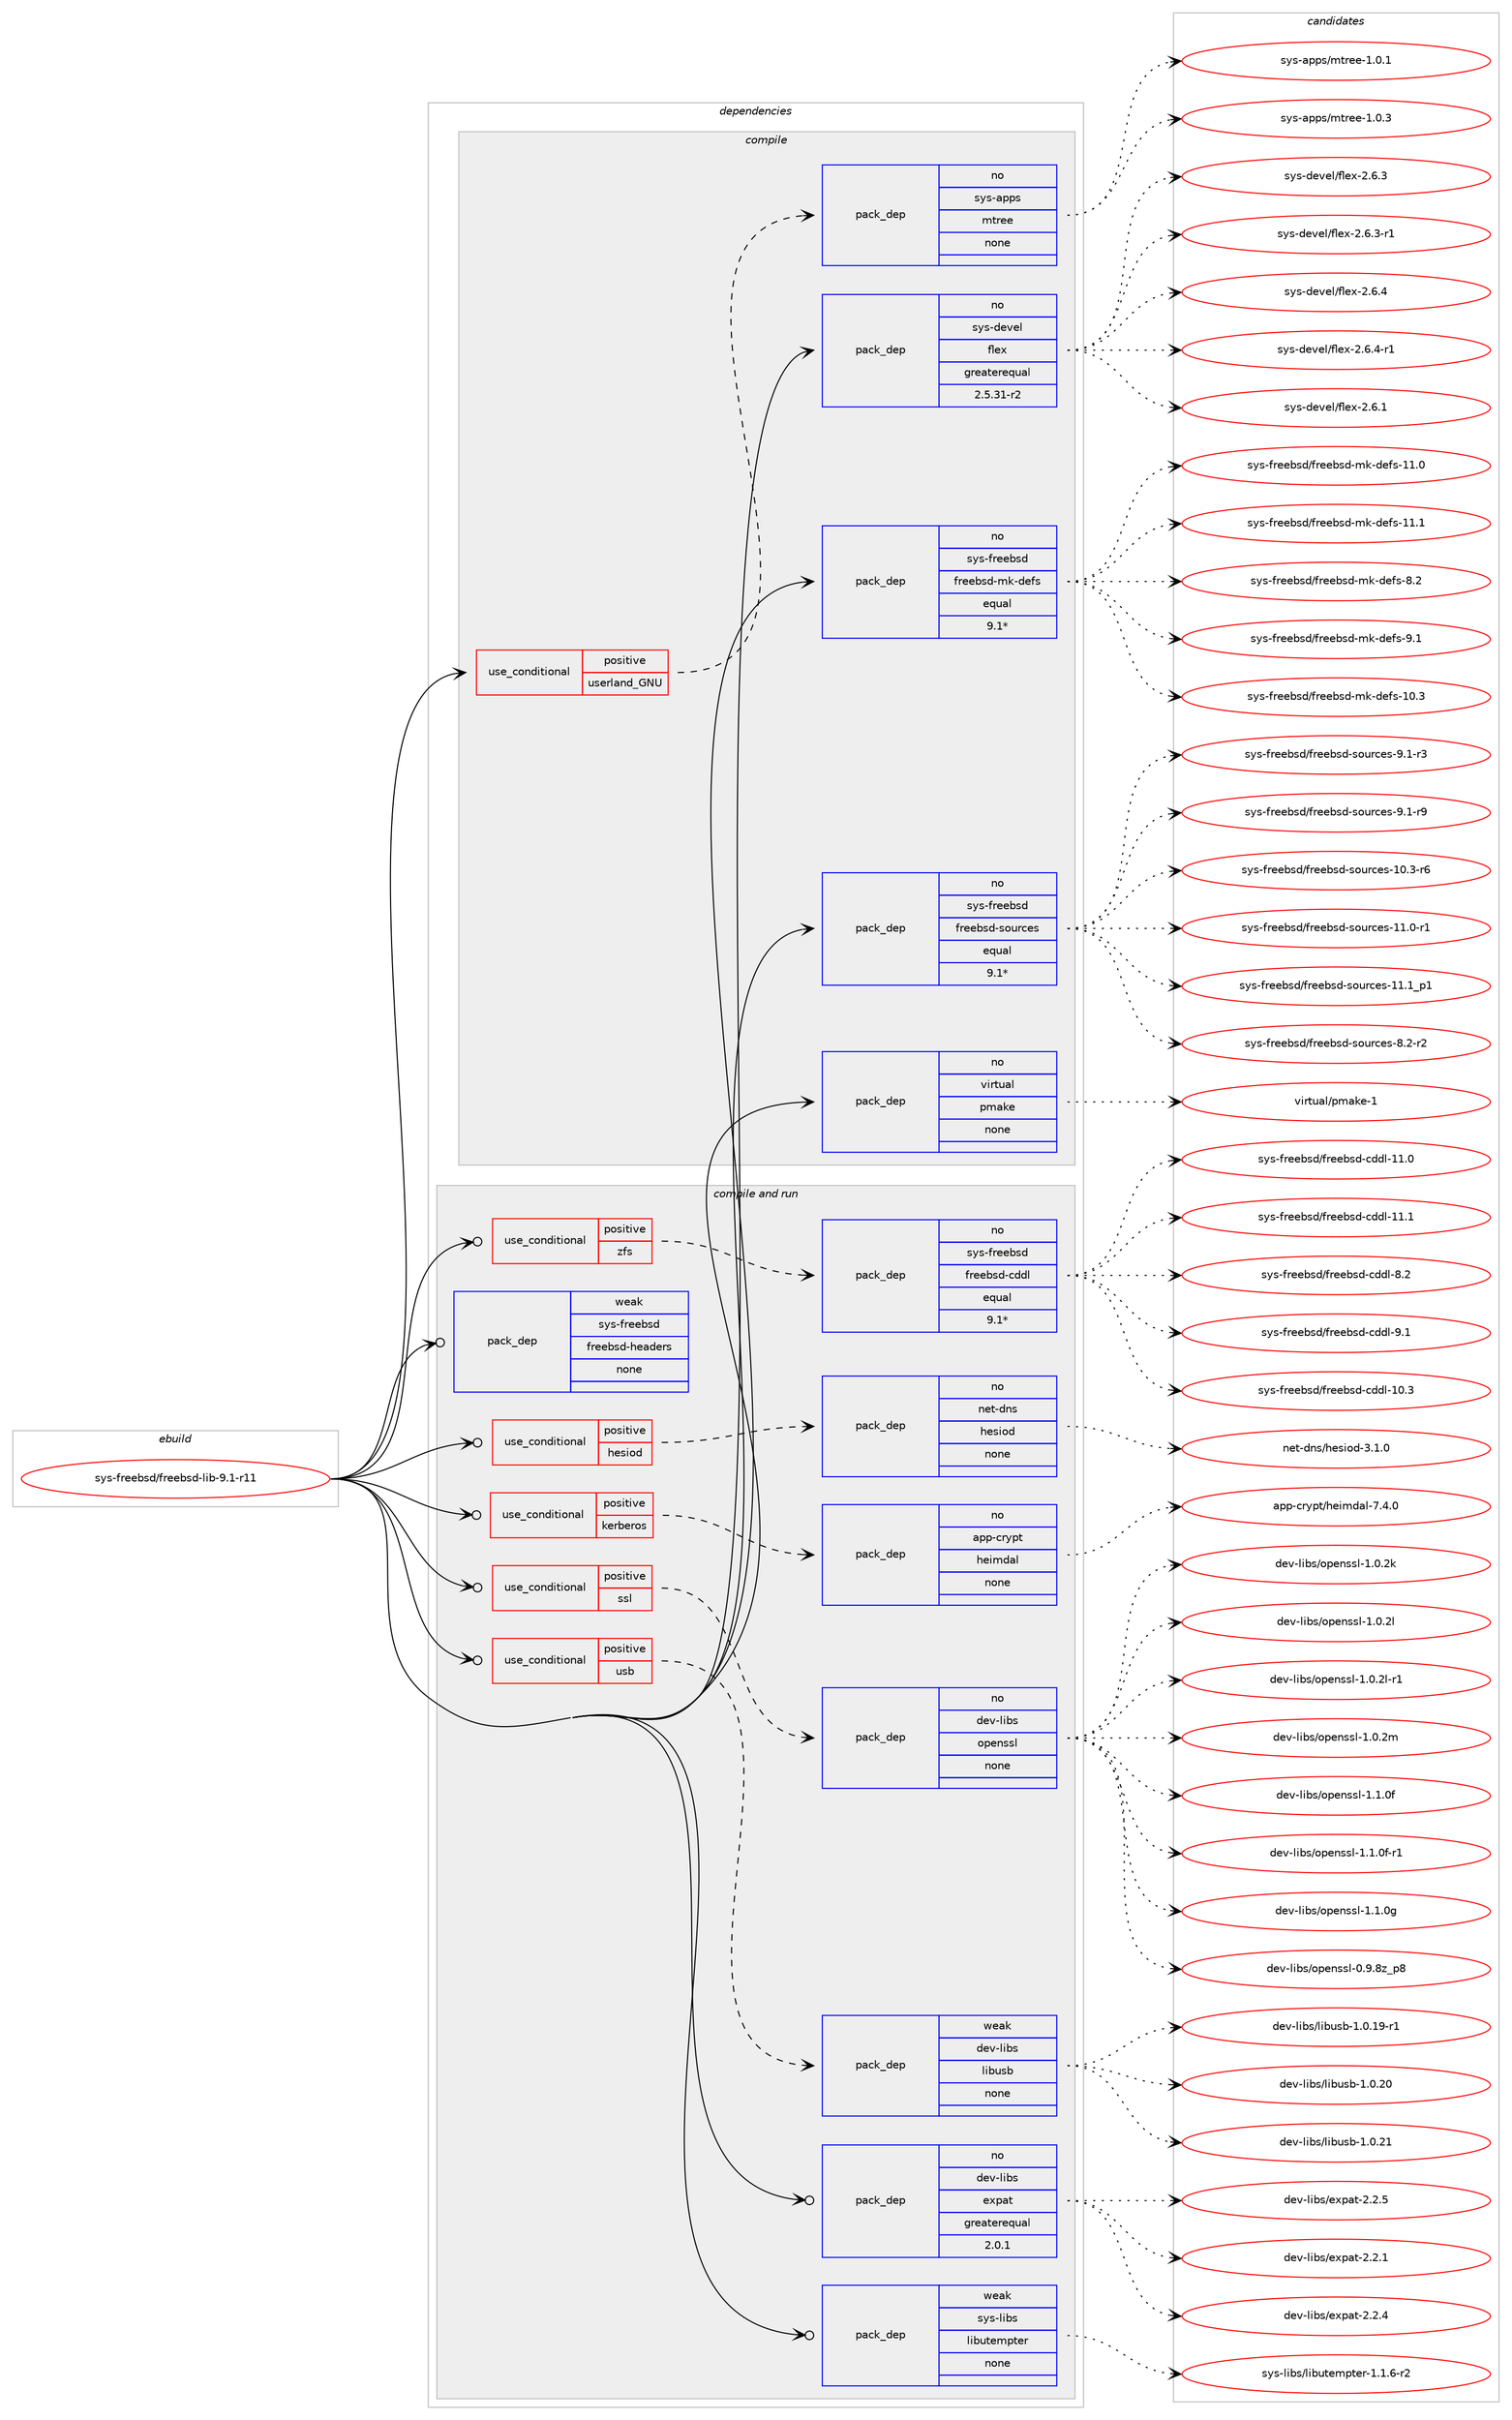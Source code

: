 digraph prolog {

# *************
# Graph options
# *************

newrank=true;
concentrate=true;
compound=true;
graph [rankdir=LR,fontname=Helvetica,fontsize=10,ranksep=1.5];#, ranksep=2.5, nodesep=0.2];
edge  [arrowhead=vee];
node  [fontname=Helvetica,fontsize=10];

# **********
# The ebuild
# **********

subgraph cluster_leftcol {
color=gray;
rank=same;
label=<<i>ebuild</i>>;
id [label="sys-freebsd/freebsd-lib-9.1-r11", color=red, width=4, href="../sys-freebsd/freebsd-lib-9.1-r11.svg"];
}

# ****************
# The dependencies
# ****************

subgraph cluster_midcol {
color=gray;
label=<<i>dependencies</i>>;
subgraph cluster_compile {
fillcolor="#eeeeee";
style=filled;
label=<<i>compile</i>>;
subgraph cond116511 {
dependency486316 [label=<<TABLE BORDER="0" CELLBORDER="1" CELLSPACING="0" CELLPADDING="4"><TR><TD ROWSPAN="3" CELLPADDING="10">use_conditional</TD></TR><TR><TD>positive</TD></TR><TR><TD>userland_GNU</TD></TR></TABLE>>, shape=none, color=red];
subgraph pack361306 {
dependency486317 [label=<<TABLE BORDER="0" CELLBORDER="1" CELLSPACING="0" CELLPADDING="4" WIDTH="220"><TR><TD ROWSPAN="6" CELLPADDING="30">pack_dep</TD></TR><TR><TD WIDTH="110">no</TD></TR><TR><TD>sys-apps</TD></TR><TR><TD>mtree</TD></TR><TR><TD>none</TD></TR><TR><TD></TD></TR></TABLE>>, shape=none, color=blue];
}
dependency486316:e -> dependency486317:w [weight=20,style="dashed",arrowhead="vee"];
}
id:e -> dependency486316:w [weight=20,style="solid",arrowhead="vee"];
subgraph pack361307 {
dependency486318 [label=<<TABLE BORDER="0" CELLBORDER="1" CELLSPACING="0" CELLPADDING="4" WIDTH="220"><TR><TD ROWSPAN="6" CELLPADDING="30">pack_dep</TD></TR><TR><TD WIDTH="110">no</TD></TR><TR><TD>sys-devel</TD></TR><TR><TD>flex</TD></TR><TR><TD>greaterequal</TD></TR><TR><TD>2.5.31-r2</TD></TR></TABLE>>, shape=none, color=blue];
}
id:e -> dependency486318:w [weight=20,style="solid",arrowhead="vee"];
subgraph pack361308 {
dependency486319 [label=<<TABLE BORDER="0" CELLBORDER="1" CELLSPACING="0" CELLPADDING="4" WIDTH="220"><TR><TD ROWSPAN="6" CELLPADDING="30">pack_dep</TD></TR><TR><TD WIDTH="110">no</TD></TR><TR><TD>sys-freebsd</TD></TR><TR><TD>freebsd-mk-defs</TD></TR><TR><TD>equal</TD></TR><TR><TD>9.1*</TD></TR></TABLE>>, shape=none, color=blue];
}
id:e -> dependency486319:w [weight=20,style="solid",arrowhead="vee"];
subgraph pack361309 {
dependency486320 [label=<<TABLE BORDER="0" CELLBORDER="1" CELLSPACING="0" CELLPADDING="4" WIDTH="220"><TR><TD ROWSPAN="6" CELLPADDING="30">pack_dep</TD></TR><TR><TD WIDTH="110">no</TD></TR><TR><TD>sys-freebsd</TD></TR><TR><TD>freebsd-sources</TD></TR><TR><TD>equal</TD></TR><TR><TD>9.1*</TD></TR></TABLE>>, shape=none, color=blue];
}
id:e -> dependency486320:w [weight=20,style="solid",arrowhead="vee"];
subgraph pack361310 {
dependency486321 [label=<<TABLE BORDER="0" CELLBORDER="1" CELLSPACING="0" CELLPADDING="4" WIDTH="220"><TR><TD ROWSPAN="6" CELLPADDING="30">pack_dep</TD></TR><TR><TD WIDTH="110">no</TD></TR><TR><TD>virtual</TD></TR><TR><TD>pmake</TD></TR><TR><TD>none</TD></TR><TR><TD></TD></TR></TABLE>>, shape=none, color=blue];
}
id:e -> dependency486321:w [weight=20,style="solid",arrowhead="vee"];
}
subgraph cluster_compileandrun {
fillcolor="#eeeeee";
style=filled;
label=<<i>compile and run</i>>;
subgraph cond116512 {
dependency486322 [label=<<TABLE BORDER="0" CELLBORDER="1" CELLSPACING="0" CELLPADDING="4"><TR><TD ROWSPAN="3" CELLPADDING="10">use_conditional</TD></TR><TR><TD>positive</TD></TR><TR><TD>hesiod</TD></TR></TABLE>>, shape=none, color=red];
subgraph pack361311 {
dependency486323 [label=<<TABLE BORDER="0" CELLBORDER="1" CELLSPACING="0" CELLPADDING="4" WIDTH="220"><TR><TD ROWSPAN="6" CELLPADDING="30">pack_dep</TD></TR><TR><TD WIDTH="110">no</TD></TR><TR><TD>net-dns</TD></TR><TR><TD>hesiod</TD></TR><TR><TD>none</TD></TR><TR><TD></TD></TR></TABLE>>, shape=none, color=blue];
}
dependency486322:e -> dependency486323:w [weight=20,style="dashed",arrowhead="vee"];
}
id:e -> dependency486322:w [weight=20,style="solid",arrowhead="odotvee"];
subgraph cond116513 {
dependency486324 [label=<<TABLE BORDER="0" CELLBORDER="1" CELLSPACING="0" CELLPADDING="4"><TR><TD ROWSPAN="3" CELLPADDING="10">use_conditional</TD></TR><TR><TD>positive</TD></TR><TR><TD>kerberos</TD></TR></TABLE>>, shape=none, color=red];
subgraph pack361312 {
dependency486325 [label=<<TABLE BORDER="0" CELLBORDER="1" CELLSPACING="0" CELLPADDING="4" WIDTH="220"><TR><TD ROWSPAN="6" CELLPADDING="30">pack_dep</TD></TR><TR><TD WIDTH="110">no</TD></TR><TR><TD>app-crypt</TD></TR><TR><TD>heimdal</TD></TR><TR><TD>none</TD></TR><TR><TD></TD></TR></TABLE>>, shape=none, color=blue];
}
dependency486324:e -> dependency486325:w [weight=20,style="dashed",arrowhead="vee"];
}
id:e -> dependency486324:w [weight=20,style="solid",arrowhead="odotvee"];
subgraph cond116514 {
dependency486326 [label=<<TABLE BORDER="0" CELLBORDER="1" CELLSPACING="0" CELLPADDING="4"><TR><TD ROWSPAN="3" CELLPADDING="10">use_conditional</TD></TR><TR><TD>positive</TD></TR><TR><TD>ssl</TD></TR></TABLE>>, shape=none, color=red];
subgraph pack361313 {
dependency486327 [label=<<TABLE BORDER="0" CELLBORDER="1" CELLSPACING="0" CELLPADDING="4" WIDTH="220"><TR><TD ROWSPAN="6" CELLPADDING="30">pack_dep</TD></TR><TR><TD WIDTH="110">no</TD></TR><TR><TD>dev-libs</TD></TR><TR><TD>openssl</TD></TR><TR><TD>none</TD></TR><TR><TD></TD></TR></TABLE>>, shape=none, color=blue];
}
dependency486326:e -> dependency486327:w [weight=20,style="dashed",arrowhead="vee"];
}
id:e -> dependency486326:w [weight=20,style="solid",arrowhead="odotvee"];
subgraph cond116515 {
dependency486328 [label=<<TABLE BORDER="0" CELLBORDER="1" CELLSPACING="0" CELLPADDING="4"><TR><TD ROWSPAN="3" CELLPADDING="10">use_conditional</TD></TR><TR><TD>positive</TD></TR><TR><TD>usb</TD></TR></TABLE>>, shape=none, color=red];
subgraph pack361314 {
dependency486329 [label=<<TABLE BORDER="0" CELLBORDER="1" CELLSPACING="0" CELLPADDING="4" WIDTH="220"><TR><TD ROWSPAN="6" CELLPADDING="30">pack_dep</TD></TR><TR><TD WIDTH="110">weak</TD></TR><TR><TD>dev-libs</TD></TR><TR><TD>libusb</TD></TR><TR><TD>none</TD></TR><TR><TD></TD></TR></TABLE>>, shape=none, color=blue];
}
dependency486328:e -> dependency486329:w [weight=20,style="dashed",arrowhead="vee"];
}
id:e -> dependency486328:w [weight=20,style="solid",arrowhead="odotvee"];
subgraph cond116516 {
dependency486330 [label=<<TABLE BORDER="0" CELLBORDER="1" CELLSPACING="0" CELLPADDING="4"><TR><TD ROWSPAN="3" CELLPADDING="10">use_conditional</TD></TR><TR><TD>positive</TD></TR><TR><TD>zfs</TD></TR></TABLE>>, shape=none, color=red];
subgraph pack361315 {
dependency486331 [label=<<TABLE BORDER="0" CELLBORDER="1" CELLSPACING="0" CELLPADDING="4" WIDTH="220"><TR><TD ROWSPAN="6" CELLPADDING="30">pack_dep</TD></TR><TR><TD WIDTH="110">no</TD></TR><TR><TD>sys-freebsd</TD></TR><TR><TD>freebsd-cddl</TD></TR><TR><TD>equal</TD></TR><TR><TD>9.1*</TD></TR></TABLE>>, shape=none, color=blue];
}
dependency486330:e -> dependency486331:w [weight=20,style="dashed",arrowhead="vee"];
}
id:e -> dependency486330:w [weight=20,style="solid",arrowhead="odotvee"];
subgraph pack361316 {
dependency486332 [label=<<TABLE BORDER="0" CELLBORDER="1" CELLSPACING="0" CELLPADDING="4" WIDTH="220"><TR><TD ROWSPAN="6" CELLPADDING="30">pack_dep</TD></TR><TR><TD WIDTH="110">no</TD></TR><TR><TD>dev-libs</TD></TR><TR><TD>expat</TD></TR><TR><TD>greaterequal</TD></TR><TR><TD>2.0.1</TD></TR></TABLE>>, shape=none, color=blue];
}
id:e -> dependency486332:w [weight=20,style="solid",arrowhead="odotvee"];
subgraph pack361317 {
dependency486333 [label=<<TABLE BORDER="0" CELLBORDER="1" CELLSPACING="0" CELLPADDING="4" WIDTH="220"><TR><TD ROWSPAN="6" CELLPADDING="30">pack_dep</TD></TR><TR><TD WIDTH="110">weak</TD></TR><TR><TD>sys-freebsd</TD></TR><TR><TD>freebsd-headers</TD></TR><TR><TD>none</TD></TR><TR><TD></TD></TR></TABLE>>, shape=none, color=blue];
}
id:e -> dependency486333:w [weight=20,style="solid",arrowhead="odotvee"];
subgraph pack361318 {
dependency486334 [label=<<TABLE BORDER="0" CELLBORDER="1" CELLSPACING="0" CELLPADDING="4" WIDTH="220"><TR><TD ROWSPAN="6" CELLPADDING="30">pack_dep</TD></TR><TR><TD WIDTH="110">weak</TD></TR><TR><TD>sys-libs</TD></TR><TR><TD>libutempter</TD></TR><TR><TD>none</TD></TR><TR><TD></TD></TR></TABLE>>, shape=none, color=blue];
}
id:e -> dependency486334:w [weight=20,style="solid",arrowhead="odotvee"];
}
subgraph cluster_run {
fillcolor="#eeeeee";
style=filled;
label=<<i>run</i>>;
}
}

# **************
# The candidates
# **************

subgraph cluster_choices {
rank=same;
color=gray;
label=<<i>candidates</i>>;

subgraph choice361306 {
color=black;
nodesep=1;
choice115121115459711211211547109116114101101454946484649 [label="sys-apps/mtree-1.0.1", color=red, width=4,href="../sys-apps/mtree-1.0.1.svg"];
choice115121115459711211211547109116114101101454946484651 [label="sys-apps/mtree-1.0.3", color=red, width=4,href="../sys-apps/mtree-1.0.3.svg"];
dependency486317:e -> choice115121115459711211211547109116114101101454946484649:w [style=dotted,weight="100"];
dependency486317:e -> choice115121115459711211211547109116114101101454946484651:w [style=dotted,weight="100"];
}
subgraph choice361307 {
color=black;
nodesep=1;
choice1151211154510010111810110847102108101120455046544649 [label="sys-devel/flex-2.6.1", color=red, width=4,href="../sys-devel/flex-2.6.1.svg"];
choice1151211154510010111810110847102108101120455046544651 [label="sys-devel/flex-2.6.3", color=red, width=4,href="../sys-devel/flex-2.6.3.svg"];
choice11512111545100101118101108471021081011204550465446514511449 [label="sys-devel/flex-2.6.3-r1", color=red, width=4,href="../sys-devel/flex-2.6.3-r1.svg"];
choice1151211154510010111810110847102108101120455046544652 [label="sys-devel/flex-2.6.4", color=red, width=4,href="../sys-devel/flex-2.6.4.svg"];
choice11512111545100101118101108471021081011204550465446524511449 [label="sys-devel/flex-2.6.4-r1", color=red, width=4,href="../sys-devel/flex-2.6.4-r1.svg"];
dependency486318:e -> choice1151211154510010111810110847102108101120455046544649:w [style=dotted,weight="100"];
dependency486318:e -> choice1151211154510010111810110847102108101120455046544651:w [style=dotted,weight="100"];
dependency486318:e -> choice11512111545100101118101108471021081011204550465446514511449:w [style=dotted,weight="100"];
dependency486318:e -> choice1151211154510010111810110847102108101120455046544652:w [style=dotted,weight="100"];
dependency486318:e -> choice11512111545100101118101108471021081011204550465446524511449:w [style=dotted,weight="100"];
}
subgraph choice361308 {
color=black;
nodesep=1;
choice1151211154510211410110198115100471021141011019811510045109107451001011021154549484651 [label="sys-freebsd/freebsd-mk-defs-10.3", color=red, width=4,href="../sys-freebsd/freebsd-mk-defs-10.3.svg"];
choice1151211154510211410110198115100471021141011019811510045109107451001011021154549494648 [label="sys-freebsd/freebsd-mk-defs-11.0", color=red, width=4,href="../sys-freebsd/freebsd-mk-defs-11.0.svg"];
choice1151211154510211410110198115100471021141011019811510045109107451001011021154549494649 [label="sys-freebsd/freebsd-mk-defs-11.1", color=red, width=4,href="../sys-freebsd/freebsd-mk-defs-11.1.svg"];
choice11512111545102114101101981151004710211410110198115100451091074510010110211545564650 [label="sys-freebsd/freebsd-mk-defs-8.2", color=red, width=4,href="../sys-freebsd/freebsd-mk-defs-8.2.svg"];
choice11512111545102114101101981151004710211410110198115100451091074510010110211545574649 [label="sys-freebsd/freebsd-mk-defs-9.1", color=red, width=4,href="../sys-freebsd/freebsd-mk-defs-9.1.svg"];
dependency486319:e -> choice1151211154510211410110198115100471021141011019811510045109107451001011021154549484651:w [style=dotted,weight="100"];
dependency486319:e -> choice1151211154510211410110198115100471021141011019811510045109107451001011021154549494648:w [style=dotted,weight="100"];
dependency486319:e -> choice1151211154510211410110198115100471021141011019811510045109107451001011021154549494649:w [style=dotted,weight="100"];
dependency486319:e -> choice11512111545102114101101981151004710211410110198115100451091074510010110211545564650:w [style=dotted,weight="100"];
dependency486319:e -> choice11512111545102114101101981151004710211410110198115100451091074510010110211545574649:w [style=dotted,weight="100"];
}
subgraph choice361309 {
color=black;
nodesep=1;
choice11512111545102114101101981151004710211410110198115100451151111171149910111545494846514511454 [label="sys-freebsd/freebsd-sources-10.3-r6", color=red, width=4,href="../sys-freebsd/freebsd-sources-10.3-r6.svg"];
choice11512111545102114101101981151004710211410110198115100451151111171149910111545494946484511449 [label="sys-freebsd/freebsd-sources-11.0-r1", color=red, width=4,href="../sys-freebsd/freebsd-sources-11.0-r1.svg"];
choice11512111545102114101101981151004710211410110198115100451151111171149910111545494946499511249 [label="sys-freebsd/freebsd-sources-11.1_p1", color=red, width=4,href="../sys-freebsd/freebsd-sources-11.1_p1.svg"];
choice115121115451021141011019811510047102114101101981151004511511111711499101115455646504511450 [label="sys-freebsd/freebsd-sources-8.2-r2", color=red, width=4,href="../sys-freebsd/freebsd-sources-8.2-r2.svg"];
choice115121115451021141011019811510047102114101101981151004511511111711499101115455746494511451 [label="sys-freebsd/freebsd-sources-9.1-r3", color=red, width=4,href="../sys-freebsd/freebsd-sources-9.1-r3.svg"];
choice115121115451021141011019811510047102114101101981151004511511111711499101115455746494511457 [label="sys-freebsd/freebsd-sources-9.1-r9", color=red, width=4,href="../sys-freebsd/freebsd-sources-9.1-r9.svg"];
dependency486320:e -> choice11512111545102114101101981151004710211410110198115100451151111171149910111545494846514511454:w [style=dotted,weight="100"];
dependency486320:e -> choice11512111545102114101101981151004710211410110198115100451151111171149910111545494946484511449:w [style=dotted,weight="100"];
dependency486320:e -> choice11512111545102114101101981151004710211410110198115100451151111171149910111545494946499511249:w [style=dotted,weight="100"];
dependency486320:e -> choice115121115451021141011019811510047102114101101981151004511511111711499101115455646504511450:w [style=dotted,weight="100"];
dependency486320:e -> choice115121115451021141011019811510047102114101101981151004511511111711499101115455746494511451:w [style=dotted,weight="100"];
dependency486320:e -> choice115121115451021141011019811510047102114101101981151004511511111711499101115455746494511457:w [style=dotted,weight="100"];
}
subgraph choice361310 {
color=black;
nodesep=1;
choice1181051141161179710847112109971071014549 [label="virtual/pmake-1", color=red, width=4,href="../virtual/pmake-1.svg"];
dependency486321:e -> choice1181051141161179710847112109971071014549:w [style=dotted,weight="100"];
}
subgraph choice361311 {
color=black;
nodesep=1;
choice1101011164510011011547104101115105111100455146494648 [label="net-dns/hesiod-3.1.0", color=red, width=4,href="../net-dns/hesiod-3.1.0.svg"];
dependency486323:e -> choice1101011164510011011547104101115105111100455146494648:w [style=dotted,weight="100"];
}
subgraph choice361312 {
color=black;
nodesep=1;
choice9711211245991141211121164710410110510910097108455546524648 [label="app-crypt/heimdal-7.4.0", color=red, width=4,href="../app-crypt/heimdal-7.4.0.svg"];
dependency486325:e -> choice9711211245991141211121164710410110510910097108455546524648:w [style=dotted,weight="100"];
}
subgraph choice361313 {
color=black;
nodesep=1;
choice1001011184510810598115471111121011101151151084548465746561229511256 [label="dev-libs/openssl-0.9.8z_p8", color=red, width=4,href="../dev-libs/openssl-0.9.8z_p8.svg"];
choice100101118451081059811547111112101110115115108454946484650107 [label="dev-libs/openssl-1.0.2k", color=red, width=4,href="../dev-libs/openssl-1.0.2k.svg"];
choice100101118451081059811547111112101110115115108454946484650108 [label="dev-libs/openssl-1.0.2l", color=red, width=4,href="../dev-libs/openssl-1.0.2l.svg"];
choice1001011184510810598115471111121011101151151084549464846501084511449 [label="dev-libs/openssl-1.0.2l-r1", color=red, width=4,href="../dev-libs/openssl-1.0.2l-r1.svg"];
choice100101118451081059811547111112101110115115108454946484650109 [label="dev-libs/openssl-1.0.2m", color=red, width=4,href="../dev-libs/openssl-1.0.2m.svg"];
choice100101118451081059811547111112101110115115108454946494648102 [label="dev-libs/openssl-1.1.0f", color=red, width=4,href="../dev-libs/openssl-1.1.0f.svg"];
choice1001011184510810598115471111121011101151151084549464946481024511449 [label="dev-libs/openssl-1.1.0f-r1", color=red, width=4,href="../dev-libs/openssl-1.1.0f-r1.svg"];
choice100101118451081059811547111112101110115115108454946494648103 [label="dev-libs/openssl-1.1.0g", color=red, width=4,href="../dev-libs/openssl-1.1.0g.svg"];
dependency486327:e -> choice1001011184510810598115471111121011101151151084548465746561229511256:w [style=dotted,weight="100"];
dependency486327:e -> choice100101118451081059811547111112101110115115108454946484650107:w [style=dotted,weight="100"];
dependency486327:e -> choice100101118451081059811547111112101110115115108454946484650108:w [style=dotted,weight="100"];
dependency486327:e -> choice1001011184510810598115471111121011101151151084549464846501084511449:w [style=dotted,weight="100"];
dependency486327:e -> choice100101118451081059811547111112101110115115108454946484650109:w [style=dotted,weight="100"];
dependency486327:e -> choice100101118451081059811547111112101110115115108454946494648102:w [style=dotted,weight="100"];
dependency486327:e -> choice1001011184510810598115471111121011101151151084549464946481024511449:w [style=dotted,weight="100"];
dependency486327:e -> choice100101118451081059811547111112101110115115108454946494648103:w [style=dotted,weight="100"];
}
subgraph choice361314 {
color=black;
nodesep=1;
choice1001011184510810598115471081059811711598454946484649574511449 [label="dev-libs/libusb-1.0.19-r1", color=red, width=4,href="../dev-libs/libusb-1.0.19-r1.svg"];
choice100101118451081059811547108105981171159845494648465048 [label="dev-libs/libusb-1.0.20", color=red, width=4,href="../dev-libs/libusb-1.0.20.svg"];
choice100101118451081059811547108105981171159845494648465049 [label="dev-libs/libusb-1.0.21", color=red, width=4,href="../dev-libs/libusb-1.0.21.svg"];
dependency486329:e -> choice1001011184510810598115471081059811711598454946484649574511449:w [style=dotted,weight="100"];
dependency486329:e -> choice100101118451081059811547108105981171159845494648465048:w [style=dotted,weight="100"];
dependency486329:e -> choice100101118451081059811547108105981171159845494648465049:w [style=dotted,weight="100"];
}
subgraph choice361315 {
color=black;
nodesep=1;
choice1151211154510211410110198115100471021141011019811510045991001001084549484651 [label="sys-freebsd/freebsd-cddl-10.3", color=red, width=4,href="../sys-freebsd/freebsd-cddl-10.3.svg"];
choice1151211154510211410110198115100471021141011019811510045991001001084549494648 [label="sys-freebsd/freebsd-cddl-11.0", color=red, width=4,href="../sys-freebsd/freebsd-cddl-11.0.svg"];
choice1151211154510211410110198115100471021141011019811510045991001001084549494649 [label="sys-freebsd/freebsd-cddl-11.1", color=red, width=4,href="../sys-freebsd/freebsd-cddl-11.1.svg"];
choice11512111545102114101101981151004710211410110198115100459910010010845564650 [label="sys-freebsd/freebsd-cddl-8.2", color=red, width=4,href="../sys-freebsd/freebsd-cddl-8.2.svg"];
choice11512111545102114101101981151004710211410110198115100459910010010845574649 [label="sys-freebsd/freebsd-cddl-9.1", color=red, width=4,href="../sys-freebsd/freebsd-cddl-9.1.svg"];
dependency486331:e -> choice1151211154510211410110198115100471021141011019811510045991001001084549484651:w [style=dotted,weight="100"];
dependency486331:e -> choice1151211154510211410110198115100471021141011019811510045991001001084549494648:w [style=dotted,weight="100"];
dependency486331:e -> choice1151211154510211410110198115100471021141011019811510045991001001084549494649:w [style=dotted,weight="100"];
dependency486331:e -> choice11512111545102114101101981151004710211410110198115100459910010010845564650:w [style=dotted,weight="100"];
dependency486331:e -> choice11512111545102114101101981151004710211410110198115100459910010010845574649:w [style=dotted,weight="100"];
}
subgraph choice361316 {
color=black;
nodesep=1;
choice10010111845108105981154710112011297116455046504649 [label="dev-libs/expat-2.2.1", color=red, width=4,href="../dev-libs/expat-2.2.1.svg"];
choice10010111845108105981154710112011297116455046504652 [label="dev-libs/expat-2.2.4", color=red, width=4,href="../dev-libs/expat-2.2.4.svg"];
choice10010111845108105981154710112011297116455046504653 [label="dev-libs/expat-2.2.5", color=red, width=4,href="../dev-libs/expat-2.2.5.svg"];
dependency486332:e -> choice10010111845108105981154710112011297116455046504649:w [style=dotted,weight="100"];
dependency486332:e -> choice10010111845108105981154710112011297116455046504652:w [style=dotted,weight="100"];
dependency486332:e -> choice10010111845108105981154710112011297116455046504653:w [style=dotted,weight="100"];
}
subgraph choice361317 {
color=black;
nodesep=1;
}
subgraph choice361318 {
color=black;
nodesep=1;
choice115121115451081059811547108105981171161011091121161011144549464946544511450 [label="sys-libs/libutempter-1.1.6-r2", color=red, width=4,href="../sys-libs/libutempter-1.1.6-r2.svg"];
dependency486334:e -> choice115121115451081059811547108105981171161011091121161011144549464946544511450:w [style=dotted,weight="100"];
}
}

}
